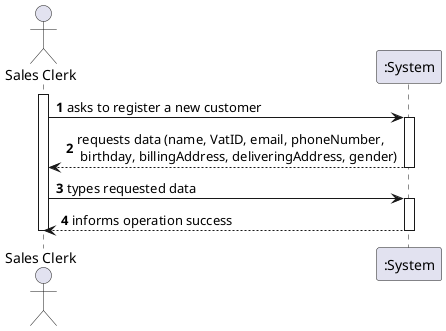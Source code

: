 @startuml
actor "Sales Clerk" as SC
participant ":System" as System

autonumber
activate SC
SC -> System: asks to register a new customer
activate System
System --> SC: requests data (name, VatID, email, phoneNumber,\n birthday, billingAddress, deliveringAddress, gender)
deactivate System
SC -> System: types requested data
activate System
System --> SC: informs operation success
deactivate System
deactivate SC
@enduml